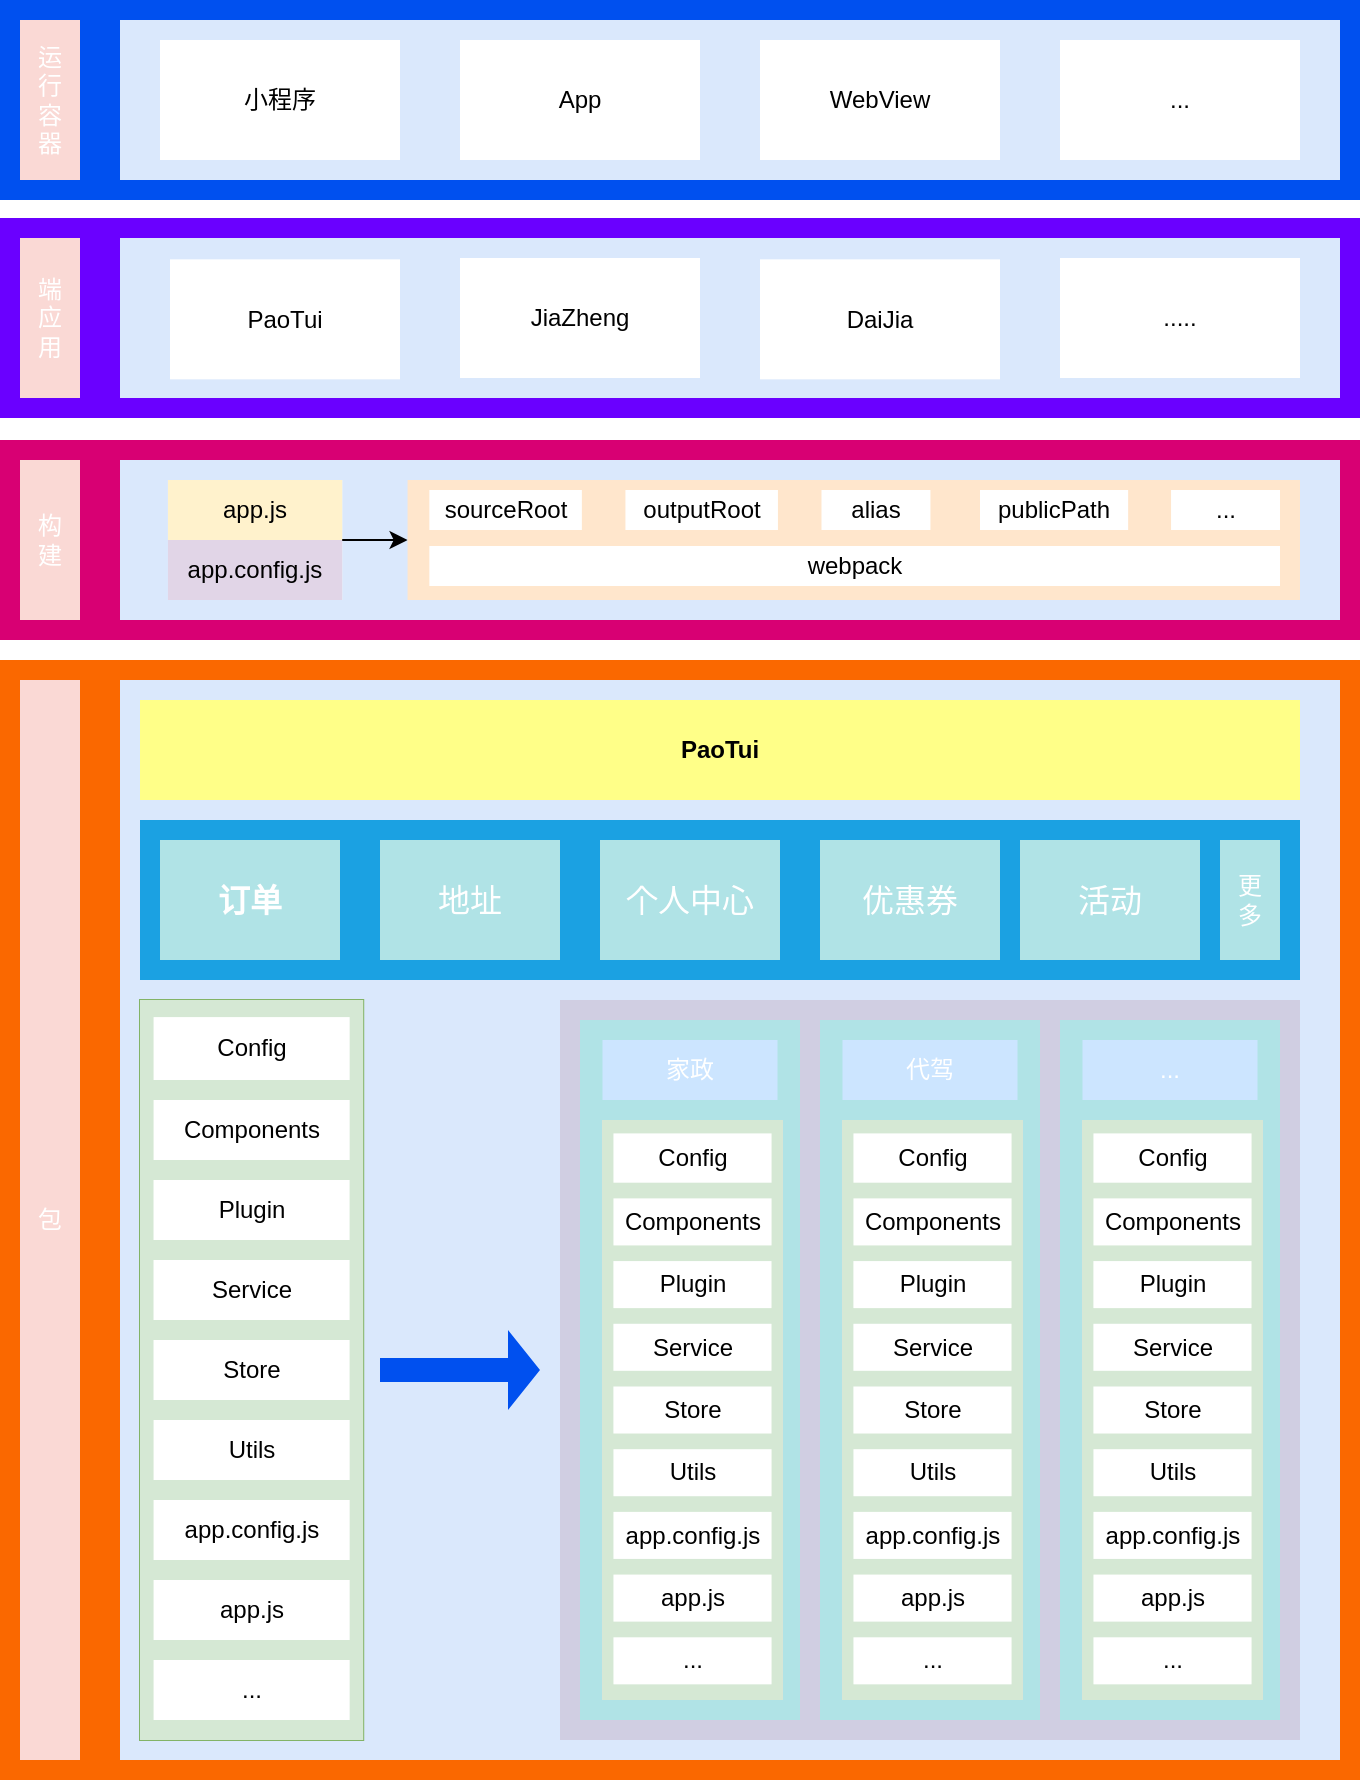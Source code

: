 <mxfile version="17.1.5" type="github">
  <diagram id="_0Hxd0sOAMpk5L53WGlg" name="Page-1">
    <mxGraphModel dx="1018" dy="624" grid="1" gridSize="10" guides="1" tooltips="1" connect="1" arrows="1" fold="1" page="1" pageScale="1" pageWidth="827" pageHeight="1169" background="#FFFFFF" math="0" shadow="0">
      <root>
        <mxCell id="0" />
        <mxCell id="1" parent="0" />
        <mxCell id="AACugE2adlVZ0FxIYf1k-47" value="" style="group" parent="1" vertex="1" connectable="0">
          <mxGeometry x="80" y="140" width="680" height="100" as="geometry" />
        </mxCell>
        <mxCell id="AACugE2adlVZ0FxIYf1k-40" value="" style="rounded=0;whiteSpace=wrap;html=1;absoluteArcSize=1;arcSize=14;strokeWidth=2;glass=0;sketch=0;fillColor=#0050ef;strokeColor=none;fontColor=#ffffff;" parent="AACugE2adlVZ0FxIYf1k-47" vertex="1">
          <mxGeometry width="680" height="100" as="geometry" />
        </mxCell>
        <mxCell id="AACugE2adlVZ0FxIYf1k-41" value="运&lt;br&gt;行&lt;br&gt;容&lt;br&gt;器" style="rounded=0;whiteSpace=wrap;html=1;absoluteArcSize=1;arcSize=14;strokeWidth=2;glass=0;sketch=0;strokeColor=none;fillColor=#fad9d5;fontColor=#FFFFFF;" parent="AACugE2adlVZ0FxIYf1k-47" vertex="1">
          <mxGeometry x="10" y="10" width="30" height="80" as="geometry" />
        </mxCell>
        <mxCell id="AACugE2adlVZ0FxIYf1k-5" value="" style="rounded=0;whiteSpace=wrap;html=1;absoluteArcSize=1;arcSize=14;strokeWidth=2;glass=0;sketch=0;fillColor=#dae8fc;strokeColor=none;" parent="AACugE2adlVZ0FxIYf1k-47" vertex="1">
          <mxGeometry x="60" y="10" width="610" height="80" as="geometry" />
        </mxCell>
        <mxCell id="AACugE2adlVZ0FxIYf1k-42" value="小程序" style="rounded=0;whiteSpace=wrap;html=1;glass=0;sketch=0;fontFamily=Helvetica;fontSize=12;strokeWidth=2;strokeColor=none;" parent="AACugE2adlVZ0FxIYf1k-47" vertex="1">
          <mxGeometry x="80" y="20" width="120" height="60" as="geometry" />
        </mxCell>
        <mxCell id="AACugE2adlVZ0FxIYf1k-43" value="App" style="rounded=0;whiteSpace=wrap;html=1;glass=0;sketch=0;fontFamily=Helvetica;fontSize=12;strokeWidth=2;strokeColor=none;" parent="AACugE2adlVZ0FxIYf1k-47" vertex="1">
          <mxGeometry x="230" y="20" width="120" height="60" as="geometry" />
        </mxCell>
        <mxCell id="AACugE2adlVZ0FxIYf1k-44" value="WebView" style="rounded=0;whiteSpace=wrap;html=1;glass=0;sketch=0;fontFamily=Helvetica;fontSize=12;strokeWidth=2;strokeColor=none;" parent="AACugE2adlVZ0FxIYf1k-47" vertex="1">
          <mxGeometry x="380" y="20" width="120" height="60" as="geometry" />
        </mxCell>
        <mxCell id="AACugE2adlVZ0FxIYf1k-45" value="..." style="rounded=0;whiteSpace=wrap;html=1;glass=0;sketch=0;fontFamily=Helvetica;fontSize=12;strokeWidth=2;strokeColor=none;" parent="AACugE2adlVZ0FxIYf1k-47" vertex="1">
          <mxGeometry x="530" y="20" width="120" height="60" as="geometry" />
        </mxCell>
        <mxCell id="AACugE2adlVZ0FxIYf1k-57" value="" style="group" parent="1" vertex="1" connectable="0">
          <mxGeometry x="80" y="249" width="680" height="100" as="geometry" />
        </mxCell>
        <mxCell id="AACugE2adlVZ0FxIYf1k-46" value="" style="verticalLabelPosition=bottom;verticalAlign=top;html=1;shape=mxgraph.basic.rect;fillColor2=none;strokeWidth=1;size=20;indent=5;rounded=0;glass=0;sketch=0;fontFamily=Helvetica;fontSize=12;fontColor=#ffffff;fillColor=#6a00ff;strokeColor=none;" parent="AACugE2adlVZ0FxIYf1k-57" vertex="1">
          <mxGeometry width="680" height="100" as="geometry" />
        </mxCell>
        <mxCell id="AACugE2adlVZ0FxIYf1k-56" value="&lt;font color=&quot;#ffffff&quot;&gt;端&lt;br&gt;应&lt;br&gt;用&lt;/font&gt;" style="rounded=0;whiteSpace=wrap;html=1;absoluteArcSize=1;arcSize=14;strokeWidth=2;glass=0;sketch=0;strokeColor=none;fillColor=#fad9d5;" parent="AACugE2adlVZ0FxIYf1k-57" vertex="1">
          <mxGeometry x="10" y="10" width="30" height="80" as="geometry" />
        </mxCell>
        <mxCell id="AACugE2adlVZ0FxIYf1k-7" value="" style="group;fillColor=#dae8fc;strokeColor=none;" parent="AACugE2adlVZ0FxIYf1k-57" vertex="1" connectable="0">
          <mxGeometry x="60" y="10" width="610" height="80" as="geometry" />
        </mxCell>
        <mxCell id="AACugE2adlVZ0FxIYf1k-6" value="" style="rounded=0;whiteSpace=wrap;html=1;absoluteArcSize=1;arcSize=14;strokeWidth=2;glass=0;sketch=0;fillColor=#dae8fc;strokeColor=none;" parent="AACugE2adlVZ0FxIYf1k-7" vertex="1">
          <mxGeometry width="610" height="80" as="geometry" />
        </mxCell>
        <mxCell id="n64PXS-GsTqBnX-N94cU-19" value="PaoTui" style="rounded=0;whiteSpace=wrap;html=1;strokeColor=none;" parent="AACugE2adlVZ0FxIYf1k-7" vertex="1">
          <mxGeometry x="25" y="10.67" width="115" height="60" as="geometry" />
        </mxCell>
        <mxCell id="n64PXS-GsTqBnX-N94cU-20" value="JiaZheng" style="rounded=0;whiteSpace=wrap;html=1;strokeColor=none;" parent="AACugE2adlVZ0FxIYf1k-7" vertex="1">
          <mxGeometry x="170" y="10" width="120" height="60" as="geometry" />
        </mxCell>
        <mxCell id="n64PXS-GsTqBnX-N94cU-21" value="DaiJia" style="rounded=0;whiteSpace=wrap;html=1;strokeColor=none;" parent="AACugE2adlVZ0FxIYf1k-7" vertex="1">
          <mxGeometry x="320" y="10.67" width="120" height="60" as="geometry" />
        </mxCell>
        <mxCell id="n64PXS-GsTqBnX-N94cU-22" value="....." style="rounded=0;whiteSpace=wrap;html=1;strokeColor=none;" parent="AACugE2adlVZ0FxIYf1k-7" vertex="1">
          <mxGeometry x="470" y="10" width="120" height="60" as="geometry" />
        </mxCell>
        <mxCell id="AACugE2adlVZ0FxIYf1k-151" value="" style="group" parent="1" vertex="1" connectable="0">
          <mxGeometry x="80" y="360" width="680" height="100" as="geometry" />
        </mxCell>
        <mxCell id="AACugE2adlVZ0FxIYf1k-58" value="" style="verticalLabelPosition=bottom;verticalAlign=top;html=1;shape=mxgraph.basic.rect;fillColor2=none;strokeWidth=1;size=20;indent=5;rounded=0;glass=0;sketch=0;fontFamily=Helvetica;fontSize=12;fontColor=#ffffff;fillColor=#d80073;strokeColor=none;" parent="AACugE2adlVZ0FxIYf1k-151" vertex="1">
          <mxGeometry width="680" height="100" as="geometry" />
        </mxCell>
        <mxCell id="AACugE2adlVZ0FxIYf1k-59" value="&lt;font color=&quot;#ffffff&quot;&gt;构&lt;br&gt;建&lt;/font&gt;" style="rounded=0;whiteSpace=wrap;html=1;absoluteArcSize=1;arcSize=14;strokeWidth=2;glass=0;sketch=0;strokeColor=none;fillColor=#fad9d5;" parent="AACugE2adlVZ0FxIYf1k-151" vertex="1">
          <mxGeometry x="10" y="10" width="30" height="80" as="geometry" />
        </mxCell>
        <mxCell id="AACugE2adlVZ0FxIYf1k-38" value="" style="group;fillColor=#ffff88;strokeColor=none;" parent="AACugE2adlVZ0FxIYf1k-151" vertex="1" connectable="0">
          <mxGeometry x="60" y="10" width="610" height="80" as="geometry" />
        </mxCell>
        <mxCell id="AACugE2adlVZ0FxIYf1k-4" value="" style="rounded=0;whiteSpace=wrap;html=1;absoluteArcSize=1;arcSize=14;strokeWidth=2;glass=0;sketch=0;fillColor=#dae8fc;strokeColor=none;" parent="AACugE2adlVZ0FxIYf1k-38" vertex="1">
          <mxGeometry width="610" height="80" as="geometry" />
        </mxCell>
        <mxCell id="n64PXS-GsTqBnX-N94cU-31" value="" style="rounded=0;whiteSpace=wrap;html=1;strokeColor=none;" parent="AACugE2adlVZ0FxIYf1k-38" vertex="1">
          <mxGeometry x="23.964" y="10" width="87.143" height="60" as="geometry" />
        </mxCell>
        <mxCell id="n64PXS-GsTqBnX-N94cU-32" value="app.js" style="rounded=0;whiteSpace=wrap;html=1;fillColor=#fff2cc;strokeColor=none;" parent="AACugE2adlVZ0FxIYf1k-38" vertex="1">
          <mxGeometry x="23.964" y="10" width="87.143" height="30" as="geometry" />
        </mxCell>
        <mxCell id="n64PXS-GsTqBnX-N94cU-33" value="app.config.js" style="rounded=0;whiteSpace=wrap;html=1;fillColor=#e1d5e7;strokeColor=none;" parent="AACugE2adlVZ0FxIYf1k-38" vertex="1">
          <mxGeometry x="23.964" y="40" width="87.143" height="30" as="geometry" />
        </mxCell>
        <mxCell id="n64PXS-GsTqBnX-N94cU-52" value="" style="edgeStyle=orthogonalEdgeStyle;rounded=0;orthogonalLoop=1;jettySize=auto;html=1;entryX=0;entryY=0.5;entryDx=0;entryDy=0;" parent="AACugE2adlVZ0FxIYf1k-38" source="n64PXS-GsTqBnX-N94cU-31" target="n64PXS-GsTqBnX-N94cU-37" edge="1">
          <mxGeometry relative="1" as="geometry">
            <Array as="points">
              <mxPoint x="143.786" y="40" />
              <mxPoint x="143.786" y="40" />
            </Array>
          </mxGeometry>
        </mxCell>
        <mxCell id="n64PXS-GsTqBnX-N94cU-37" value="" style="rounded=0;whiteSpace=wrap;html=1;fillColor=#ffe6cc;strokeColor=none;" parent="AACugE2adlVZ0FxIYf1k-38" vertex="1">
          <mxGeometry x="143.79" y="10" width="446.21" height="60" as="geometry" />
        </mxCell>
        <mxCell id="n64PXS-GsTqBnX-N94cU-38" value="sourceRoot" style="rounded=0;whiteSpace=wrap;html=1;strokeColor=none;" parent="AACugE2adlVZ0FxIYf1k-38" vertex="1">
          <mxGeometry x="154.679" y="15" width="76.25" height="20" as="geometry" />
        </mxCell>
        <mxCell id="n64PXS-GsTqBnX-N94cU-39" value="webpack" style="rounded=0;whiteSpace=wrap;html=1;strokeColor=none;" parent="AACugE2adlVZ0FxIYf1k-38" vertex="1">
          <mxGeometry x="154.68" y="43" width="425.32" height="20" as="geometry" />
        </mxCell>
        <mxCell id="n64PXS-GsTqBnX-N94cU-42" value="outputRoot" style="rounded=0;whiteSpace=wrap;html=1;strokeColor=none;" parent="AACugE2adlVZ0FxIYf1k-38" vertex="1">
          <mxGeometry x="252.714" y="15" width="76.25" height="20" as="geometry" />
        </mxCell>
        <mxCell id="n64PXS-GsTqBnX-N94cU-43" value="alias" style="rounded=0;whiteSpace=wrap;html=1;strokeColor=none;" parent="AACugE2adlVZ0FxIYf1k-38" vertex="1">
          <mxGeometry x="350.75" y="15" width="54.464" height="20" as="geometry" />
        </mxCell>
        <mxCell id="n64PXS-GsTqBnX-N94cU-44" value="publicPath" style="rounded=0;whiteSpace=wrap;html=1;strokeColor=none;" parent="AACugE2adlVZ0FxIYf1k-38" vertex="1">
          <mxGeometry x="430" y="15" width="74.071" height="20" as="geometry" />
        </mxCell>
        <mxCell id="n64PXS-GsTqBnX-N94cU-56" value="..." style="rounded=0;whiteSpace=wrap;html=1;strokeColor=none;" parent="AACugE2adlVZ0FxIYf1k-38" vertex="1">
          <mxGeometry x="525.533" y="15" width="54.464" height="20" as="geometry" />
        </mxCell>
        <mxCell id="qFUEs6rHIgTU6EbkKqds-1" value="" style="group;fillColor=#f0a30a;fontColor=#000000;strokeColor=none;" parent="1" vertex="1" connectable="0">
          <mxGeometry x="80" y="470" width="680" height="560" as="geometry" />
        </mxCell>
        <mxCell id="AACugE2adlVZ0FxIYf1k-60" value="" style="verticalLabelPosition=bottom;verticalAlign=top;html=1;shape=mxgraph.basic.rect;fillColor2=none;strokeWidth=1;size=0;indent=5;rounded=0;glass=0;sketch=0;fontFamily=Helvetica;fontSize=12;fontColor=#000000;fillColor=#fa6800;strokeColor=none;" parent="qFUEs6rHIgTU6EbkKqds-1" vertex="1">
          <mxGeometry width="680" height="560" as="geometry" />
        </mxCell>
        <mxCell id="AACugE2adlVZ0FxIYf1k-62" value="&lt;font color=&quot;#ffffff&quot;&gt;包&lt;/font&gt;" style="rounded=0;whiteSpace=wrap;html=1;absoluteArcSize=1;arcSize=14;strokeWidth=2;glass=0;sketch=0;strokeColor=none;fillColor=#fad9d5;" parent="qFUEs6rHIgTU6EbkKqds-1" vertex="1">
          <mxGeometry x="10" y="10" width="30" height="540" as="geometry" />
        </mxCell>
        <mxCell id="AACugE2adlVZ0FxIYf1k-11" value="" style="rounded=0;whiteSpace=wrap;html=1;absoluteArcSize=1;arcSize=14;strokeWidth=2;glass=0;sketch=0;fillColor=#dae8fc;strokeColor=none;" parent="qFUEs6rHIgTU6EbkKqds-1" vertex="1">
          <mxGeometry x="60" y="10" width="610" height="540" as="geometry" />
        </mxCell>
        <mxCell id="AACugE2adlVZ0FxIYf1k-12" value="&lt;b&gt;PaoTui&lt;/b&gt;" style="rounded=0;whiteSpace=wrap;html=1;glass=0;sketch=0;strokeColor=none;fillColor=#ffff88;" parent="qFUEs6rHIgTU6EbkKqds-1" vertex="1">
          <mxGeometry x="70" y="20" width="580" height="50" as="geometry" />
        </mxCell>
        <mxCell id="AACugE2adlVZ0FxIYf1k-20" value="" style="rounded=0;whiteSpace=wrap;html=1;glass=0;sketch=0;strokeColor=none;fillColor=#d0cee2;" parent="qFUEs6rHIgTU6EbkKqds-1" vertex="1">
          <mxGeometry x="280" y="170" width="370" height="370" as="geometry" />
        </mxCell>
        <mxCell id="AACugE2adlVZ0FxIYf1k-94" value="" style="group;fillColor=#d5e8d4;strokeColor=#82b366;" parent="qFUEs6rHIgTU6EbkKqds-1" vertex="1" connectable="0">
          <mxGeometry x="70.0" y="170" width="111.61" height="370" as="geometry" />
        </mxCell>
        <mxCell id="AACugE2adlVZ0FxIYf1k-18" value="" style="rounded=0;whiteSpace=wrap;html=1;glass=0;sketch=0;strokeColor=none;fillColor=#d5e8d4;" parent="AACugE2adlVZ0FxIYf1k-94" vertex="1">
          <mxGeometry width="111.61" height="370" as="geometry" />
        </mxCell>
        <mxCell id="AACugE2adlVZ0FxIYf1k-22" value="Config" style="rounded=0;whiteSpace=wrap;html=1;glass=0;sketch=0;strokeColor=none;" parent="AACugE2adlVZ0FxIYf1k-94" vertex="1">
          <mxGeometry x="6.79" y="8.55" width="98.04" height="31.45" as="geometry" />
        </mxCell>
        <mxCell id="AACugE2adlVZ0FxIYf1k-24" value="Components" style="rounded=0;whiteSpace=wrap;html=1;glass=0;sketch=0;strokeColor=none;" parent="AACugE2adlVZ0FxIYf1k-94" vertex="1">
          <mxGeometry x="6.79" y="50" width="98.04" height="30" as="geometry" />
        </mxCell>
        <mxCell id="AACugE2adlVZ0FxIYf1k-28" value="Plugin" style="rounded=0;whiteSpace=wrap;html=1;glass=0;sketch=0;strokeColor=none;" parent="AACugE2adlVZ0FxIYf1k-94" vertex="1">
          <mxGeometry x="6.76" y="90" width="98.04" height="30" as="geometry" />
        </mxCell>
        <mxCell id="AACugE2adlVZ0FxIYf1k-29" value="Service" style="rounded=0;whiteSpace=wrap;html=1;glass=0;sketch=0;strokeColor=none;" parent="AACugE2adlVZ0FxIYf1k-94" vertex="1">
          <mxGeometry x="6.76" y="130" width="98.04" height="30" as="geometry" />
        </mxCell>
        <mxCell id="AACugE2adlVZ0FxIYf1k-30" value="Store" style="rounded=0;whiteSpace=wrap;html=1;glass=0;sketch=0;strokeColor=none;" parent="AACugE2adlVZ0FxIYf1k-94" vertex="1">
          <mxGeometry x="6.76" y="170" width="98.04" height="30" as="geometry" />
        </mxCell>
        <mxCell id="AACugE2adlVZ0FxIYf1k-31" value="app.js" style="rounded=0;whiteSpace=wrap;html=1;glass=0;sketch=0;strokeColor=none;" parent="AACugE2adlVZ0FxIYf1k-94" vertex="1">
          <mxGeometry x="6.79" y="290" width="98.04" height="30" as="geometry" />
        </mxCell>
        <mxCell id="AACugE2adlVZ0FxIYf1k-63" value="Utils" style="rounded=0;whiteSpace=wrap;html=1;glass=0;sketch=0;strokeColor=none;" parent="AACugE2adlVZ0FxIYf1k-94" vertex="1">
          <mxGeometry x="6.79" y="210" width="98.04" height="30" as="geometry" />
        </mxCell>
        <mxCell id="AACugE2adlVZ0FxIYf1k-64" value="app.config.js" style="rounded=0;whiteSpace=wrap;html=1;glass=0;sketch=0;strokeColor=none;" parent="AACugE2adlVZ0FxIYf1k-94" vertex="1">
          <mxGeometry x="6.79" y="250" width="98.04" height="30" as="geometry" />
        </mxCell>
        <mxCell id="AACugE2adlVZ0FxIYf1k-66" value="..." style="rounded=0;whiteSpace=wrap;html=1;glass=0;sketch=0;strokeColor=none;" parent="AACugE2adlVZ0FxIYf1k-94" vertex="1">
          <mxGeometry x="6.79" y="330" width="98.04" height="30" as="geometry" />
        </mxCell>
        <mxCell id="AACugE2adlVZ0FxIYf1k-106" value="" style="group" parent="qFUEs6rHIgTU6EbkKqds-1" vertex="1" connectable="0">
          <mxGeometry x="290" y="180" width="110" height="350" as="geometry" />
        </mxCell>
        <mxCell id="AACugE2adlVZ0FxIYf1k-68" value="" style="verticalLabelPosition=bottom;verticalAlign=top;html=1;shape=mxgraph.basic.rect;fillColor2=none;strokeWidth=1;size=20;indent=5;rounded=0;glass=0;sketch=0;fontFamily=Helvetica;fontSize=12;fillColor=#b0e3e6;strokeColor=none;" parent="AACugE2adlVZ0FxIYf1k-106" vertex="1">
          <mxGeometry width="110" height="350" as="geometry" />
        </mxCell>
        <mxCell id="AACugE2adlVZ0FxIYf1k-71" value="&lt;font color=&quot;#ffffff&quot;&gt;家政&lt;/font&gt;" style="rounded=0;whiteSpace=wrap;html=1;glass=0;sketch=0;fontFamily=Helvetica;fontSize=12;strokeColor=none;strokeWidth=2;fillColor=#cce5ff;" parent="AACugE2adlVZ0FxIYf1k-106" vertex="1">
          <mxGeometry x="11.25" y="10" width="87.5" height="30" as="geometry" />
        </mxCell>
        <mxCell id="AACugE2adlVZ0FxIYf1k-95" value="" style="group;fillColor=#ffe6cc;strokeColor=none;" parent="AACugE2adlVZ0FxIYf1k-106" vertex="1" connectable="0">
          <mxGeometry x="11.25" y="50" width="90" height="290" as="geometry" />
        </mxCell>
        <mxCell id="AACugE2adlVZ0FxIYf1k-96" value="" style="rounded=0;whiteSpace=wrap;html=1;glass=0;sketch=0;strokeColor=none;fillColor=#d5e8d4;" parent="AACugE2adlVZ0FxIYf1k-95" vertex="1">
          <mxGeometry width="90" height="290" as="geometry" />
        </mxCell>
        <mxCell id="AACugE2adlVZ0FxIYf1k-97" value="Config" style="rounded=0;whiteSpace=wrap;html=1;glass=0;sketch=0;strokeColor=none;" parent="AACugE2adlVZ0FxIYf1k-95" vertex="1">
          <mxGeometry x="5.475" y="6.701" width="79.057" height="24.65" as="geometry" />
        </mxCell>
        <mxCell id="AACugE2adlVZ0FxIYf1k-98" value="Components" style="rounded=0;whiteSpace=wrap;html=1;glass=0;sketch=0;strokeColor=none;" parent="AACugE2adlVZ0FxIYf1k-95" vertex="1">
          <mxGeometry x="5.475" y="39.189" width="79.057" height="23.514" as="geometry" />
        </mxCell>
        <mxCell id="AACugE2adlVZ0FxIYf1k-99" value="Plugin" style="rounded=0;whiteSpace=wrap;html=1;glass=0;sketch=0;strokeColor=none;" parent="AACugE2adlVZ0FxIYf1k-95" vertex="1">
          <mxGeometry x="5.451" y="70.541" width="79.057" height="23.514" as="geometry" />
        </mxCell>
        <mxCell id="AACugE2adlVZ0FxIYf1k-100" value="Service" style="rounded=0;whiteSpace=wrap;html=1;glass=0;sketch=0;strokeColor=none;" parent="AACugE2adlVZ0FxIYf1k-95" vertex="1">
          <mxGeometry x="5.451" y="101.892" width="79.057" height="23.514" as="geometry" />
        </mxCell>
        <mxCell id="AACugE2adlVZ0FxIYf1k-101" value="Store" style="rounded=0;whiteSpace=wrap;html=1;glass=0;sketch=0;strokeColor=none;" parent="AACugE2adlVZ0FxIYf1k-95" vertex="1">
          <mxGeometry x="5.451" y="133.243" width="79.057" height="23.514" as="geometry" />
        </mxCell>
        <mxCell id="AACugE2adlVZ0FxIYf1k-102" value="app.js" style="rounded=0;whiteSpace=wrap;html=1;glass=0;sketch=0;strokeColor=none;" parent="AACugE2adlVZ0FxIYf1k-95" vertex="1">
          <mxGeometry x="5.475" y="227.297" width="79.057" height="23.514" as="geometry" />
        </mxCell>
        <mxCell id="AACugE2adlVZ0FxIYf1k-103" value="Utils" style="rounded=0;whiteSpace=wrap;html=1;glass=0;sketch=0;strokeColor=none;" parent="AACugE2adlVZ0FxIYf1k-95" vertex="1">
          <mxGeometry x="5.475" y="164.595" width="79.057" height="23.514" as="geometry" />
        </mxCell>
        <mxCell id="AACugE2adlVZ0FxIYf1k-104" value="app.config.js" style="rounded=0;whiteSpace=wrap;html=1;glass=0;sketch=0;strokeColor=none;" parent="AACugE2adlVZ0FxIYf1k-95" vertex="1">
          <mxGeometry x="5.475" y="195.946" width="79.057" height="23.514" as="geometry" />
        </mxCell>
        <mxCell id="AACugE2adlVZ0FxIYf1k-105" value="..." style="rounded=0;whiteSpace=wrap;html=1;glass=0;sketch=0;strokeColor=none;" parent="AACugE2adlVZ0FxIYf1k-95" vertex="1">
          <mxGeometry x="5.475" y="258.649" width="79.057" height="23.514" as="geometry" />
        </mxCell>
        <mxCell id="AACugE2adlVZ0FxIYf1k-107" value="" style="group" parent="qFUEs6rHIgTU6EbkKqds-1" vertex="1" connectable="0">
          <mxGeometry x="410" y="180" width="110" height="350" as="geometry" />
        </mxCell>
        <mxCell id="AACugE2adlVZ0FxIYf1k-108" value="" style="verticalLabelPosition=bottom;verticalAlign=top;html=1;shape=mxgraph.basic.rect;fillColor2=none;strokeWidth=1;size=20;indent=5;rounded=0;glass=0;sketch=0;fontFamily=Helvetica;fontSize=12;fillColor=#b0e3e6;strokeColor=none;" parent="AACugE2adlVZ0FxIYf1k-107" vertex="1">
          <mxGeometry width="110" height="350" as="geometry" />
        </mxCell>
        <mxCell id="AACugE2adlVZ0FxIYf1k-109" value="&lt;font color=&quot;#ffffff&quot;&gt;代驾&lt;/font&gt;" style="rounded=0;whiteSpace=wrap;html=1;glass=0;sketch=0;fontFamily=Helvetica;fontSize=12;strokeColor=none;strokeWidth=2;fillColor=#cce5ff;" parent="AACugE2adlVZ0FxIYf1k-107" vertex="1">
          <mxGeometry x="11.25" y="10" width="87.5" height="30" as="geometry" />
        </mxCell>
        <mxCell id="AACugE2adlVZ0FxIYf1k-110" value="" style="group;fillColor=#ffe6cc;strokeColor=none;" parent="AACugE2adlVZ0FxIYf1k-107" vertex="1" connectable="0">
          <mxGeometry x="11.25" y="50" width="90" height="290" as="geometry" />
        </mxCell>
        <mxCell id="AACugE2adlVZ0FxIYf1k-111" value="" style="rounded=0;whiteSpace=wrap;html=1;glass=0;sketch=0;strokeColor=none;fillColor=#d5e8d4;" parent="AACugE2adlVZ0FxIYf1k-110" vertex="1">
          <mxGeometry width="90" height="290" as="geometry" />
        </mxCell>
        <mxCell id="AACugE2adlVZ0FxIYf1k-112" value="Config" style="rounded=0;whiteSpace=wrap;html=1;glass=0;sketch=0;strokeColor=none;" parent="AACugE2adlVZ0FxIYf1k-110" vertex="1">
          <mxGeometry x="5.475" y="6.701" width="79.057" height="24.65" as="geometry" />
        </mxCell>
        <mxCell id="AACugE2adlVZ0FxIYf1k-113" value="Components" style="rounded=0;whiteSpace=wrap;html=1;glass=0;sketch=0;strokeColor=none;" parent="AACugE2adlVZ0FxIYf1k-110" vertex="1">
          <mxGeometry x="5.475" y="39.189" width="79.057" height="23.514" as="geometry" />
        </mxCell>
        <mxCell id="AACugE2adlVZ0FxIYf1k-114" value="Plugin" style="rounded=0;whiteSpace=wrap;html=1;glass=0;sketch=0;strokeColor=none;" parent="AACugE2adlVZ0FxIYf1k-110" vertex="1">
          <mxGeometry x="5.451" y="70.541" width="79.057" height="23.514" as="geometry" />
        </mxCell>
        <mxCell id="AACugE2adlVZ0FxIYf1k-115" value="Service" style="rounded=0;whiteSpace=wrap;html=1;glass=0;sketch=0;strokeColor=none;" parent="AACugE2adlVZ0FxIYf1k-110" vertex="1">
          <mxGeometry x="5.451" y="101.892" width="79.057" height="23.514" as="geometry" />
        </mxCell>
        <mxCell id="AACugE2adlVZ0FxIYf1k-116" value="Store" style="rounded=0;whiteSpace=wrap;html=1;glass=0;sketch=0;strokeColor=none;" parent="AACugE2adlVZ0FxIYf1k-110" vertex="1">
          <mxGeometry x="5.451" y="133.243" width="79.057" height="23.514" as="geometry" />
        </mxCell>
        <mxCell id="AACugE2adlVZ0FxIYf1k-117" value="app.js" style="rounded=0;whiteSpace=wrap;html=1;glass=0;sketch=0;strokeColor=none;" parent="AACugE2adlVZ0FxIYf1k-110" vertex="1">
          <mxGeometry x="5.475" y="227.297" width="79.057" height="23.514" as="geometry" />
        </mxCell>
        <mxCell id="AACugE2adlVZ0FxIYf1k-118" value="Utils" style="rounded=0;whiteSpace=wrap;html=1;glass=0;sketch=0;strokeColor=none;" parent="AACugE2adlVZ0FxIYf1k-110" vertex="1">
          <mxGeometry x="5.475" y="164.595" width="79.057" height="23.514" as="geometry" />
        </mxCell>
        <mxCell id="AACugE2adlVZ0FxIYf1k-119" value="app.config.js" style="rounded=0;whiteSpace=wrap;html=1;glass=0;sketch=0;strokeColor=none;" parent="AACugE2adlVZ0FxIYf1k-110" vertex="1">
          <mxGeometry x="5.475" y="195.946" width="79.057" height="23.514" as="geometry" />
        </mxCell>
        <mxCell id="AACugE2adlVZ0FxIYf1k-120" value="..." style="rounded=0;whiteSpace=wrap;html=1;glass=0;sketch=0;strokeColor=none;" parent="AACugE2adlVZ0FxIYf1k-110" vertex="1">
          <mxGeometry x="5.475" y="258.649" width="79.057" height="23.514" as="geometry" />
        </mxCell>
        <mxCell id="AACugE2adlVZ0FxIYf1k-121" value="" style="group" parent="qFUEs6rHIgTU6EbkKqds-1" vertex="1" connectable="0">
          <mxGeometry x="530" y="180" width="110" height="350" as="geometry" />
        </mxCell>
        <mxCell id="AACugE2adlVZ0FxIYf1k-122" value="" style="verticalLabelPosition=bottom;verticalAlign=top;html=1;shape=mxgraph.basic.rect;fillColor2=none;strokeWidth=1;size=20;indent=5;rounded=0;glass=0;sketch=0;fontFamily=Helvetica;fontSize=12;fillColor=#b0e3e6;strokeColor=none;" parent="AACugE2adlVZ0FxIYf1k-121" vertex="1">
          <mxGeometry width="110" height="350" as="geometry" />
        </mxCell>
        <mxCell id="AACugE2adlVZ0FxIYf1k-123" value="&lt;font color=&quot;#ffffff&quot;&gt;...&lt;/font&gt;" style="rounded=0;whiteSpace=wrap;html=1;glass=0;sketch=0;fontFamily=Helvetica;fontSize=12;strokeColor=none;strokeWidth=2;fillColor=#cce5ff;" parent="AACugE2adlVZ0FxIYf1k-121" vertex="1">
          <mxGeometry x="11.25" y="10" width="87.5" height="30" as="geometry" />
        </mxCell>
        <mxCell id="AACugE2adlVZ0FxIYf1k-124" value="" style="group;fillColor=#ffe6cc;strokeColor=none;" parent="AACugE2adlVZ0FxIYf1k-121" vertex="1" connectable="0">
          <mxGeometry x="11.25" y="50" width="90" height="290" as="geometry" />
        </mxCell>
        <mxCell id="AACugE2adlVZ0FxIYf1k-125" value="" style="rounded=0;whiteSpace=wrap;html=1;glass=0;sketch=0;strokeColor=none;fillColor=#d5e8d4;" parent="AACugE2adlVZ0FxIYf1k-124" vertex="1">
          <mxGeometry width="90" height="290" as="geometry" />
        </mxCell>
        <mxCell id="AACugE2adlVZ0FxIYf1k-126" value="Config" style="rounded=0;whiteSpace=wrap;html=1;glass=0;sketch=0;strokeColor=none;" parent="AACugE2adlVZ0FxIYf1k-124" vertex="1">
          <mxGeometry x="5.475" y="6.701" width="79.057" height="24.65" as="geometry" />
        </mxCell>
        <mxCell id="AACugE2adlVZ0FxIYf1k-127" value="Components" style="rounded=0;whiteSpace=wrap;html=1;glass=0;sketch=0;strokeColor=none;" parent="AACugE2adlVZ0FxIYf1k-124" vertex="1">
          <mxGeometry x="5.475" y="39.189" width="79.057" height="23.514" as="geometry" />
        </mxCell>
        <mxCell id="AACugE2adlVZ0FxIYf1k-128" value="Plugin" style="rounded=0;whiteSpace=wrap;html=1;glass=0;sketch=0;strokeColor=none;" parent="AACugE2adlVZ0FxIYf1k-124" vertex="1">
          <mxGeometry x="5.451" y="70.541" width="79.057" height="23.514" as="geometry" />
        </mxCell>
        <mxCell id="AACugE2adlVZ0FxIYf1k-129" value="Service" style="rounded=0;whiteSpace=wrap;html=1;glass=0;sketch=0;strokeColor=none;" parent="AACugE2adlVZ0FxIYf1k-124" vertex="1">
          <mxGeometry x="5.451" y="101.892" width="79.057" height="23.514" as="geometry" />
        </mxCell>
        <mxCell id="AACugE2adlVZ0FxIYf1k-130" value="Store" style="rounded=0;whiteSpace=wrap;html=1;glass=0;sketch=0;strokeColor=none;" parent="AACugE2adlVZ0FxIYf1k-124" vertex="1">
          <mxGeometry x="5.451" y="133.243" width="79.057" height="23.514" as="geometry" />
        </mxCell>
        <mxCell id="AACugE2adlVZ0FxIYf1k-131" value="app.js" style="rounded=0;whiteSpace=wrap;html=1;glass=0;sketch=0;strokeColor=none;" parent="AACugE2adlVZ0FxIYf1k-124" vertex="1">
          <mxGeometry x="5.475" y="227.297" width="79.057" height="23.514" as="geometry" />
        </mxCell>
        <mxCell id="AACugE2adlVZ0FxIYf1k-132" value="Utils" style="rounded=0;whiteSpace=wrap;html=1;glass=0;sketch=0;strokeColor=none;" parent="AACugE2adlVZ0FxIYf1k-124" vertex="1">
          <mxGeometry x="5.475" y="164.595" width="79.057" height="23.514" as="geometry" />
        </mxCell>
        <mxCell id="AACugE2adlVZ0FxIYf1k-133" value="app.config.js" style="rounded=0;whiteSpace=wrap;html=1;glass=0;sketch=0;strokeColor=none;" parent="AACugE2adlVZ0FxIYf1k-124" vertex="1">
          <mxGeometry x="5.475" y="195.946" width="79.057" height="23.514" as="geometry" />
        </mxCell>
        <mxCell id="AACugE2adlVZ0FxIYf1k-134" value="..." style="rounded=0;whiteSpace=wrap;html=1;glass=0;sketch=0;strokeColor=none;" parent="AACugE2adlVZ0FxIYf1k-124" vertex="1">
          <mxGeometry x="5.475" y="258.649" width="79.057" height="23.514" as="geometry" />
        </mxCell>
        <mxCell id="qFUEs6rHIgTU6EbkKqds-77" value="" style="shape=singleArrow;whiteSpace=wrap;html=1;fillColor=#0050ef;strokeColor=none;fontColor=#ffffff;shadow=0;" parent="qFUEs6rHIgTU6EbkKqds-1" vertex="1">
          <mxGeometry x="190" y="335" width="80" height="40" as="geometry" />
        </mxCell>
        <mxCell id="qFUEs6rHIgTU6EbkKqds-80" value="" style="group" parent="qFUEs6rHIgTU6EbkKqds-1" vertex="1" connectable="0">
          <mxGeometry x="70" y="80" width="580" height="80" as="geometry" />
        </mxCell>
        <mxCell id="qFUEs6rHIgTU6EbkKqds-2" value="" style="rounded=0;whiteSpace=wrap;html=1;fillColor=#1ba1e2;strokeColor=none;fontColor=#ffffff;flipH=1;flipV=1;" parent="qFUEs6rHIgTU6EbkKqds-80" vertex="1">
          <mxGeometry width="580" height="80" as="geometry" />
        </mxCell>
        <mxCell id="qFUEs6rHIgTU6EbkKqds-5" value="&lt;font style=&quot;font-size: 16px&quot; color=&quot;#ffffff&quot;&gt;优惠券&lt;/font&gt;" style="rounded=0;whiteSpace=wrap;html=1;strokeColor=none;fillColor=#b0e3e6;flipH=1;flipV=1;" parent="qFUEs6rHIgTU6EbkKqds-80" vertex="1">
          <mxGeometry x="340" y="10" width="90" height="60" as="geometry" />
        </mxCell>
        <mxCell id="qFUEs6rHIgTU6EbkKqds-4" value="&lt;font style=&quot;font-size: 16px&quot; color=&quot;#ffffff&quot;&gt;地址&lt;/font&gt;" style="rounded=0;whiteSpace=wrap;html=1;strokeColor=none;fillColor=#b0e3e6;flipH=1;flipV=1;" parent="qFUEs6rHIgTU6EbkKqds-80" vertex="1">
          <mxGeometry x="120" y="10" width="90" height="60" as="geometry" />
        </mxCell>
        <mxCell id="qFUEs6rHIgTU6EbkKqds-6" value="&lt;font style=&quot;font-size: 16px&quot; color=&quot;#ffffff&quot;&gt;个人中心&lt;/font&gt;" style="rounded=0;whiteSpace=wrap;html=1;strokeColor=none;fillColor=#b0e3e6;flipH=1;flipV=1;" parent="qFUEs6rHIgTU6EbkKqds-80" vertex="1">
          <mxGeometry x="230" y="10" width="90" height="60" as="geometry" />
        </mxCell>
        <mxCell id="qFUEs6rHIgTU6EbkKqds-7" value="&lt;font style=&quot;font-size: 16px&quot; color=&quot;#ffffff&quot;&gt;活动&lt;/font&gt;" style="rounded=0;whiteSpace=wrap;html=1;strokeColor=none;fillColor=#b0e3e6;flipH=1;flipV=1;" parent="qFUEs6rHIgTU6EbkKqds-80" vertex="1">
          <mxGeometry x="440" y="10" width="90" height="60" as="geometry" />
        </mxCell>
        <mxCell id="qFUEs6rHIgTU6EbkKqds-76" value="&lt;font style=&quot;font-size: 12px&quot; color=&quot;#ffffff&quot;&gt;更&lt;br&gt;多&lt;/font&gt;" style="rounded=0;whiteSpace=wrap;html=1;strokeColor=none;fillColor=#b0e3e6;flipH=1;flipV=1;" parent="qFUEs6rHIgTU6EbkKqds-80" vertex="1">
          <mxGeometry x="540" y="10" width="30" height="60" as="geometry" />
        </mxCell>
        <mxCell id="qFUEs6rHIgTU6EbkKqds-3" value="&lt;font color=&quot;#ffffff&quot; size=&quot;1&quot;&gt;&lt;b style=&quot;font-size: 16px&quot;&gt;订单&lt;/b&gt;&lt;/font&gt;" style="rounded=0;whiteSpace=wrap;html=1;strokeColor=none;fillColor=#b0e3e6;flipH=0;flipV=0;" parent="qFUEs6rHIgTU6EbkKqds-80" vertex="1">
          <mxGeometry x="10" y="10" width="90" height="60" as="geometry" />
        </mxCell>
      </root>
    </mxGraphModel>
  </diagram>
</mxfile>
